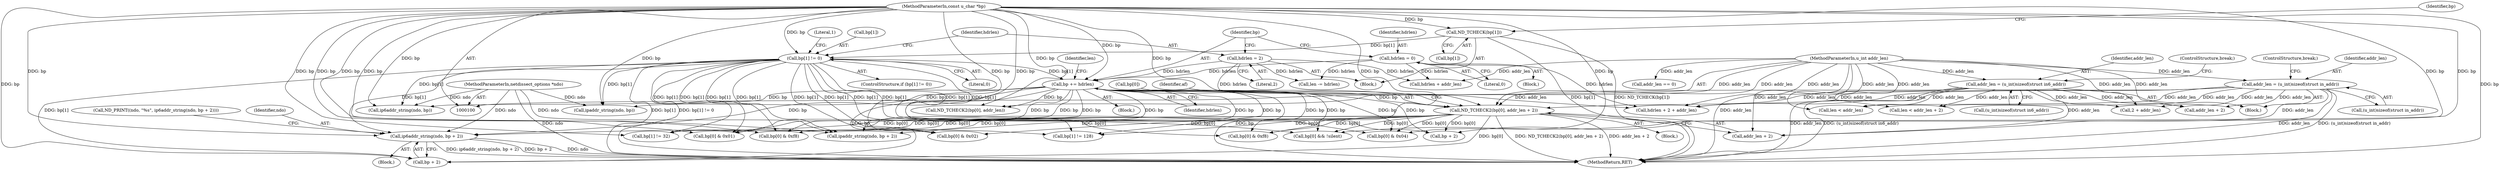 digraph "0_tcpdump_5dc1860d8267b1e0cb78c9ffa2a40bea2fdb3ddc_3@pointer" {
"1000309" [label="(Call,ip6addr_string(ndo, bp + 2))"];
"1000101" [label="(MethodParameterIn,netdissect_options *ndo)"];
"1000156" [label="(Call,bp[1] != 0)"];
"1000120" [label="(Call,ND_TCHECK(bp[1]))"];
"1000102" [label="(MethodParameterIn,const u_char *bp)"];
"1000254" [label="(Call,ND_TCHECK2(bp[0], addr_len + 2))"];
"1000188" [label="(Call,bp += hdrlen)"];
"1000185" [label="(Call,hdrlen = 0)"];
"1000164" [label="(Call,hdrlen = 2)"];
"1000105" [label="(MethodParameterIn,u_int addr_len)"];
"1000133" [label="(Call,addr_len = (u_int)sizeof(struct in_addr))"];
"1000144" [label="(Call,addr_len = (u_int)sizeof(struct in6_addr))"];
"1000258" [label="(Call,addr_len + 2)"];
"1000133" [label="(Call,addr_len = (u_int)sizeof(struct in_addr))"];
"1000367" [label="(Call,bp[0] & 0x02)"];
"1000238" [label="(Call,ip6addr_string(ndo, bp))"];
"1000155" [label="(ControlStructure,if (bp[1] != 0))"];
"1000102" [label="(MethodParameterIn,const u_char *bp)"];
"1000203" [label="(Call,ND_TCHECK2(bp[0], addr_len))"];
"1000190" [label="(Identifier,hdrlen)"];
"1000128" [label="(Block,)"];
"1000255" [label="(Call,bp[0])"];
"1000139" [label="(ControlStructure,break;)"];
"1000311" [label="(Call,bp + 2)"];
"1000192" [label="(Identifier,len)"];
"1000189" [label="(Identifier,bp)"];
"1000187" [label="(Literal,0)"];
"1000315" [label="(Call,bp[1] != 128)"];
"1000404" [label="(Call,hdrlen + 2 + addr_len)"];
"1000145" [label="(Identifier,addr_len)"];
"1000394" [label="(Call,bp[0] & 0xf8)"];
"1000121" [label="(Call,bp[1])"];
"1000188" [label="(Call,bp += hdrlen)"];
"1000144" [label="(Call,addr_len = (u_int)sizeof(struct in6_addr))"];
"1000168" [label="(Block,)"];
"1000146" [label="(Call,(u_int)sizeof(struct in6_addr))"];
"1000304" [label="(Call,ND_PRINT((ndo, \"%s\", ip6addr_string(ndo, bp + 2))))"];
"1000114" [label="(Block,)"];
"1000135" [label="(Call,(u_int)sizeof(struct in_addr))"];
"1000275" [label="(Call,ipaddr_string(ndo, bp + 2))"];
"1000307" [label="(Block,)"];
"1000156" [label="(Call,bp[1] != 0)"];
"1000263" [label="(Identifier,af)"];
"1000242" [label="(Call,hdrlen + addr_len)"];
"1000406" [label="(Call,2 + addr_len)"];
"1000163" [label="(Literal,1)"];
"1000164" [label="(Call,hdrlen = 2)"];
"1000358" [label="(Call,bp[0] & 0x04)"];
"1000196" [label="(Block,)"];
"1000186" [label="(Identifier,hdrlen)"];
"1000250" [label="(Call,addr_len + 2)"];
"1000160" [label="(Literal,0)"];
"1000417" [label="(MethodReturn,RET)"];
"1000329" [label="(Call,bp[0] && !silent)"];
"1000185" [label="(Call,hdrlen = 0)"];
"1000199" [label="(Call,len < addr_len)"];
"1000254" [label="(Call,ND_TCHECK2(bp[0], addr_len + 2))"];
"1000165" [label="(Identifier,hdrlen)"];
"1000166" [label="(Literal,2)"];
"1000277" [label="(Call,bp + 2)"];
"1000281" [label="(Call,bp[1] != 32)"];
"1000221" [label="(Call,ipaddr_string(ndo, bp))"];
"1000191" [label="(Call,len -= hdrlen)"];
"1000309" [label="(Call,ip6addr_string(ndo, bp + 2))"];
"1000107" [label="(Block,)"];
"1000157" [label="(Call,bp[1])"];
"1000111" [label="(Call,addr_len == 0)"];
"1000310" [label="(Identifier,ndo)"];
"1000150" [label="(ControlStructure,break;)"];
"1000120" [label="(Call,ND_TCHECK(bp[1]))"];
"1000375" [label="(Call,bp[0] & 0x01)"];
"1000383" [label="(Call,bp[0] & 0xf8)"];
"1000134" [label="(Identifier,addr_len)"];
"1000105" [label="(MethodParameterIn,u_int addr_len)"];
"1000248" [label="(Call,len < addr_len + 2)"];
"1000126" [label="(Identifier,bp)"];
"1000101" [label="(MethodParameterIn,netdissect_options *ndo)"];
"1000309" -> "1000307"  [label="AST: "];
"1000309" -> "1000311"  [label="CFG: "];
"1000310" -> "1000309"  [label="AST: "];
"1000311" -> "1000309"  [label="AST: "];
"1000304" -> "1000309"  [label="CFG: "];
"1000309" -> "1000417"  [label="DDG: ndo"];
"1000309" -> "1000417"  [label="DDG: ip6addr_string(ndo, bp + 2)"];
"1000309" -> "1000417"  [label="DDG: bp + 2"];
"1000101" -> "1000309"  [label="DDG: ndo"];
"1000156" -> "1000309"  [label="DDG: bp[1]"];
"1000254" -> "1000309"  [label="DDG: bp[0]"];
"1000188" -> "1000309"  [label="DDG: bp"];
"1000102" -> "1000309"  [label="DDG: bp"];
"1000101" -> "1000100"  [label="AST: "];
"1000101" -> "1000417"  [label="DDG: ndo"];
"1000101" -> "1000221"  [label="DDG: ndo"];
"1000101" -> "1000238"  [label="DDG: ndo"];
"1000101" -> "1000275"  [label="DDG: ndo"];
"1000156" -> "1000155"  [label="AST: "];
"1000156" -> "1000160"  [label="CFG: "];
"1000157" -> "1000156"  [label="AST: "];
"1000160" -> "1000156"  [label="AST: "];
"1000163" -> "1000156"  [label="CFG: "];
"1000165" -> "1000156"  [label="CFG: "];
"1000156" -> "1000417"  [label="DDG: bp[1]"];
"1000156" -> "1000417"  [label="DDG: bp[1] != 0"];
"1000120" -> "1000156"  [label="DDG: bp[1]"];
"1000102" -> "1000156"  [label="DDG: bp"];
"1000156" -> "1000188"  [label="DDG: bp[1]"];
"1000156" -> "1000221"  [label="DDG: bp[1]"];
"1000156" -> "1000238"  [label="DDG: bp[1]"];
"1000156" -> "1000275"  [label="DDG: bp[1]"];
"1000156" -> "1000277"  [label="DDG: bp[1]"];
"1000156" -> "1000281"  [label="DDG: bp[1]"];
"1000156" -> "1000311"  [label="DDG: bp[1]"];
"1000156" -> "1000315"  [label="DDG: bp[1]"];
"1000156" -> "1000329"  [label="DDG: bp[1]"];
"1000156" -> "1000358"  [label="DDG: bp[1]"];
"1000156" -> "1000367"  [label="DDG: bp[1]"];
"1000156" -> "1000375"  [label="DDG: bp[1]"];
"1000156" -> "1000383"  [label="DDG: bp[1]"];
"1000156" -> "1000394"  [label="DDG: bp[1]"];
"1000120" -> "1000114"  [label="AST: "];
"1000120" -> "1000121"  [label="CFG: "];
"1000121" -> "1000120"  [label="AST: "];
"1000126" -> "1000120"  [label="CFG: "];
"1000120" -> "1000417"  [label="DDG: bp[1]"];
"1000120" -> "1000417"  [label="DDG: ND_TCHECK(bp[1])"];
"1000102" -> "1000120"  [label="DDG: bp"];
"1000102" -> "1000100"  [label="AST: "];
"1000102" -> "1000417"  [label="DDG: bp"];
"1000102" -> "1000188"  [label="DDG: bp"];
"1000102" -> "1000203"  [label="DDG: bp"];
"1000102" -> "1000221"  [label="DDG: bp"];
"1000102" -> "1000238"  [label="DDG: bp"];
"1000102" -> "1000254"  [label="DDG: bp"];
"1000102" -> "1000275"  [label="DDG: bp"];
"1000102" -> "1000277"  [label="DDG: bp"];
"1000102" -> "1000281"  [label="DDG: bp"];
"1000102" -> "1000311"  [label="DDG: bp"];
"1000102" -> "1000315"  [label="DDG: bp"];
"1000102" -> "1000329"  [label="DDG: bp"];
"1000102" -> "1000358"  [label="DDG: bp"];
"1000102" -> "1000367"  [label="DDG: bp"];
"1000102" -> "1000375"  [label="DDG: bp"];
"1000102" -> "1000383"  [label="DDG: bp"];
"1000102" -> "1000394"  [label="DDG: bp"];
"1000254" -> "1000196"  [label="AST: "];
"1000254" -> "1000258"  [label="CFG: "];
"1000255" -> "1000254"  [label="AST: "];
"1000258" -> "1000254"  [label="AST: "];
"1000263" -> "1000254"  [label="CFG: "];
"1000254" -> "1000417"  [label="DDG: ND_TCHECK2(bp[0], addr_len + 2)"];
"1000254" -> "1000417"  [label="DDG: addr_len + 2"];
"1000188" -> "1000254"  [label="DDG: bp"];
"1000105" -> "1000254"  [label="DDG: addr_len"];
"1000133" -> "1000254"  [label="DDG: addr_len"];
"1000144" -> "1000254"  [label="DDG: addr_len"];
"1000254" -> "1000275"  [label="DDG: bp[0]"];
"1000254" -> "1000277"  [label="DDG: bp[0]"];
"1000254" -> "1000281"  [label="DDG: bp[0]"];
"1000254" -> "1000311"  [label="DDG: bp[0]"];
"1000254" -> "1000315"  [label="DDG: bp[0]"];
"1000254" -> "1000329"  [label="DDG: bp[0]"];
"1000254" -> "1000358"  [label="DDG: bp[0]"];
"1000254" -> "1000367"  [label="DDG: bp[0]"];
"1000254" -> "1000375"  [label="DDG: bp[0]"];
"1000254" -> "1000383"  [label="DDG: bp[0]"];
"1000254" -> "1000394"  [label="DDG: bp[0]"];
"1000188" -> "1000107"  [label="AST: "];
"1000188" -> "1000190"  [label="CFG: "];
"1000189" -> "1000188"  [label="AST: "];
"1000190" -> "1000188"  [label="AST: "];
"1000192" -> "1000188"  [label="CFG: "];
"1000188" -> "1000417"  [label="DDG: bp"];
"1000185" -> "1000188"  [label="DDG: hdrlen"];
"1000164" -> "1000188"  [label="DDG: hdrlen"];
"1000188" -> "1000203"  [label="DDG: bp"];
"1000188" -> "1000221"  [label="DDG: bp"];
"1000188" -> "1000238"  [label="DDG: bp"];
"1000188" -> "1000275"  [label="DDG: bp"];
"1000188" -> "1000277"  [label="DDG: bp"];
"1000188" -> "1000281"  [label="DDG: bp"];
"1000188" -> "1000311"  [label="DDG: bp"];
"1000188" -> "1000315"  [label="DDG: bp"];
"1000188" -> "1000329"  [label="DDG: bp"];
"1000188" -> "1000358"  [label="DDG: bp"];
"1000188" -> "1000367"  [label="DDG: bp"];
"1000188" -> "1000375"  [label="DDG: bp"];
"1000188" -> "1000383"  [label="DDG: bp"];
"1000188" -> "1000394"  [label="DDG: bp"];
"1000185" -> "1000168"  [label="AST: "];
"1000185" -> "1000187"  [label="CFG: "];
"1000186" -> "1000185"  [label="AST: "];
"1000187" -> "1000185"  [label="AST: "];
"1000189" -> "1000185"  [label="CFG: "];
"1000185" -> "1000191"  [label="DDG: hdrlen"];
"1000185" -> "1000242"  [label="DDG: hdrlen"];
"1000185" -> "1000404"  [label="DDG: hdrlen"];
"1000164" -> "1000114"  [label="AST: "];
"1000164" -> "1000166"  [label="CFG: "];
"1000165" -> "1000164"  [label="AST: "];
"1000166" -> "1000164"  [label="AST: "];
"1000189" -> "1000164"  [label="CFG: "];
"1000164" -> "1000191"  [label="DDG: hdrlen"];
"1000164" -> "1000242"  [label="DDG: hdrlen"];
"1000164" -> "1000404"  [label="DDG: hdrlen"];
"1000105" -> "1000100"  [label="AST: "];
"1000105" -> "1000417"  [label="DDG: addr_len"];
"1000105" -> "1000111"  [label="DDG: addr_len"];
"1000105" -> "1000133"  [label="DDG: addr_len"];
"1000105" -> "1000144"  [label="DDG: addr_len"];
"1000105" -> "1000199"  [label="DDG: addr_len"];
"1000105" -> "1000203"  [label="DDG: addr_len"];
"1000105" -> "1000242"  [label="DDG: addr_len"];
"1000105" -> "1000248"  [label="DDG: addr_len"];
"1000105" -> "1000250"  [label="DDG: addr_len"];
"1000105" -> "1000258"  [label="DDG: addr_len"];
"1000105" -> "1000404"  [label="DDG: addr_len"];
"1000105" -> "1000406"  [label="DDG: addr_len"];
"1000133" -> "1000128"  [label="AST: "];
"1000133" -> "1000135"  [label="CFG: "];
"1000134" -> "1000133"  [label="AST: "];
"1000135" -> "1000133"  [label="AST: "];
"1000139" -> "1000133"  [label="CFG: "];
"1000133" -> "1000417"  [label="DDG: addr_len"];
"1000133" -> "1000417"  [label="DDG: (u_int)sizeof(struct in_addr)"];
"1000133" -> "1000199"  [label="DDG: addr_len"];
"1000133" -> "1000248"  [label="DDG: addr_len"];
"1000133" -> "1000250"  [label="DDG: addr_len"];
"1000133" -> "1000258"  [label="DDG: addr_len"];
"1000133" -> "1000404"  [label="DDG: addr_len"];
"1000133" -> "1000406"  [label="DDG: addr_len"];
"1000144" -> "1000128"  [label="AST: "];
"1000144" -> "1000146"  [label="CFG: "];
"1000145" -> "1000144"  [label="AST: "];
"1000146" -> "1000144"  [label="AST: "];
"1000150" -> "1000144"  [label="CFG: "];
"1000144" -> "1000417"  [label="DDG: addr_len"];
"1000144" -> "1000417"  [label="DDG: (u_int)sizeof(struct in6_addr)"];
"1000144" -> "1000199"  [label="DDG: addr_len"];
"1000144" -> "1000248"  [label="DDG: addr_len"];
"1000144" -> "1000250"  [label="DDG: addr_len"];
"1000144" -> "1000258"  [label="DDG: addr_len"];
"1000144" -> "1000404"  [label="DDG: addr_len"];
"1000144" -> "1000406"  [label="DDG: addr_len"];
}
